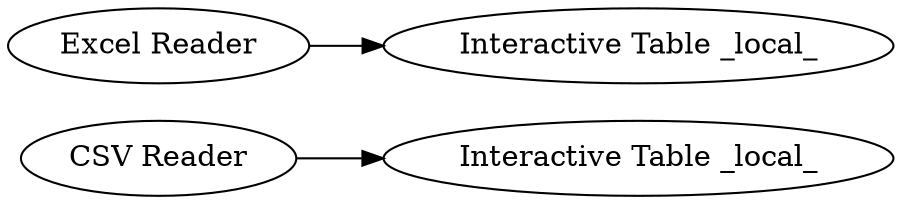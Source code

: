 digraph {
	1048 [label="Interactive Table _local_"]
	1049 [label="CSV Reader"]
	1050 [label="Excel Reader"]
	1051 [label="Interactive Table _local_"]
	1049 -> 1048
	1050 -> 1051
	rankdir=LR
}
